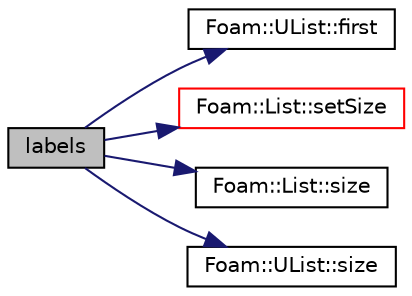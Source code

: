 digraph "labels"
{
  bgcolor="transparent";
  edge [fontname="Helvetica",fontsize="10",labelfontname="Helvetica",labelfontsize="10"];
  node [fontname="Helvetica",fontsize="10",shape=record];
  rankdir="LR";
  Node1 [label="labels",height=0.2,width=0.4,color="black", fillcolor="grey75", style="filled", fontcolor="black"];
  Node1 -> Node2 [color="midnightblue",fontsize="10",style="solid",fontname="Helvetica"];
  Node2 [label="Foam::UList::first",height=0.2,width=0.4,color="black",URL="$a02731.html#a1c9828bc3de9502754d944c95a2ce0d9",tooltip="Return the first element of the list. "];
  Node1 -> Node3 [color="midnightblue",fontsize="10",style="solid",fontname="Helvetica"];
  Node3 [label="Foam::List::setSize",height=0.2,width=0.4,color="red",URL="$a01364.html#aedb985ffeaf1bdbfeccc2a8730405703",tooltip="Reset size of List. "];
  Node1 -> Node4 [color="midnightblue",fontsize="10",style="solid",fontname="Helvetica"];
  Node4 [label="Foam::List::size",height=0.2,width=0.4,color="black",URL="$a01364.html#a8a5f6fa29bd4b500caf186f60245b384",tooltip="Override size to be inconsistent with allocated storage. "];
  Node1 -> Node5 [color="midnightblue",fontsize="10",style="solid",fontname="Helvetica"];
  Node5 [label="Foam::UList::size",height=0.2,width=0.4,color="black",URL="$a02731.html#a723361dc2020160f5492e8fe2d09fa44",tooltip="Return the number of elements in the UList. "];
}

